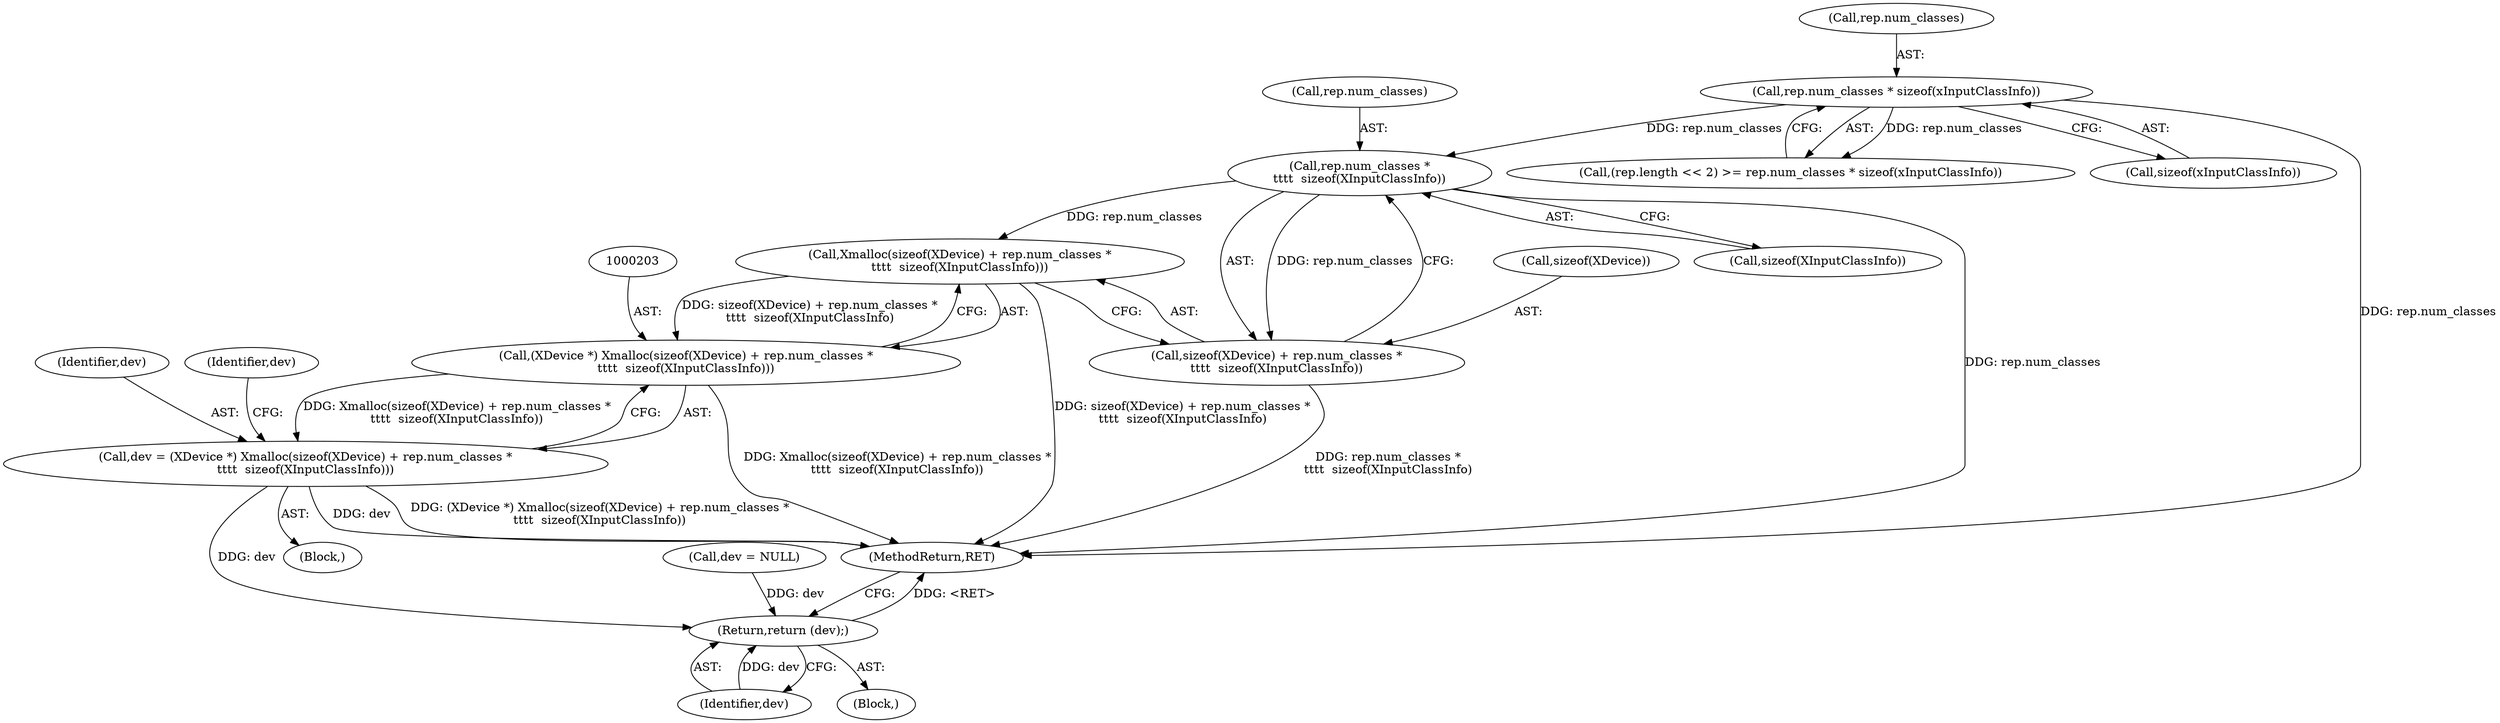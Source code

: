 digraph "0_libXi_19a9cd607de73947fcfb104682f203ffe4e1f4e5_3@API" {
"1000208" [label="(Call,rep.num_classes *\n\t\t\t\t  sizeof(XInputClassInfo))"];
"1000186" [label="(Call,rep.num_classes * sizeof(xInputClassInfo))"];
"1000204" [label="(Call,Xmalloc(sizeof(XDevice) + rep.num_classes *\n\t\t\t\t  sizeof(XInputClassInfo)))"];
"1000202" [label="(Call,(XDevice *) Xmalloc(sizeof(XDevice) + rep.num_classes *\n\t\t\t\t  sizeof(XInputClassInfo)))"];
"1000200" [label="(Call,dev = (XDevice *) Xmalloc(sizeof(XDevice) + rep.num_classes *\n\t\t\t\t  sizeof(XInputClassInfo)))"];
"1000242" [label="(Return,return (dev);)"];
"1000205" [label="(Call,sizeof(XDevice) + rep.num_classes *\n\t\t\t\t  sizeof(XInputClassInfo))"];
"1000219" [label="(Call,dev = NULL)"];
"1000200" [label="(Call,dev = (XDevice *) Xmalloc(sizeof(XDevice) + rep.num_classes *\n\t\t\t\t  sizeof(XInputClassInfo)))"];
"1000243" [label="(Identifier,dev)"];
"1000202" [label="(Call,(XDevice *) Xmalloc(sizeof(XDevice) + rep.num_classes *\n\t\t\t\t  sizeof(XInputClassInfo)))"];
"1000208" [label="(Call,rep.num_classes *\n\t\t\t\t  sizeof(XInputClassInfo))"];
"1000244" [label="(MethodReturn,RET)"];
"1000212" [label="(Call,sizeof(XInputClassInfo))"];
"1000105" [label="(Block,)"];
"1000201" [label="(Identifier,dev)"];
"1000180" [label="(Call,(rep.length << 2) >= rep.num_classes * sizeof(xInputClassInfo))"];
"1000206" [label="(Call,sizeof(XDevice))"];
"1000186" [label="(Call,rep.num_classes * sizeof(xInputClassInfo))"];
"1000242" [label="(Return,return (dev);)"];
"1000209" [label="(Call,rep.num_classes)"];
"1000187" [label="(Call,rep.num_classes)"];
"1000192" [label="(Block,)"];
"1000223" [label="(Identifier,dev)"];
"1000190" [label="(Call,sizeof(xInputClassInfo))"];
"1000204" [label="(Call,Xmalloc(sizeof(XDevice) + rep.num_classes *\n\t\t\t\t  sizeof(XInputClassInfo)))"];
"1000205" [label="(Call,sizeof(XDevice) + rep.num_classes *\n\t\t\t\t  sizeof(XInputClassInfo))"];
"1000208" -> "1000205"  [label="AST: "];
"1000208" -> "1000212"  [label="CFG: "];
"1000209" -> "1000208"  [label="AST: "];
"1000212" -> "1000208"  [label="AST: "];
"1000205" -> "1000208"  [label="CFG: "];
"1000208" -> "1000244"  [label="DDG: rep.num_classes"];
"1000208" -> "1000204"  [label="DDG: rep.num_classes"];
"1000208" -> "1000205"  [label="DDG: rep.num_classes"];
"1000186" -> "1000208"  [label="DDG: rep.num_classes"];
"1000186" -> "1000180"  [label="AST: "];
"1000186" -> "1000190"  [label="CFG: "];
"1000187" -> "1000186"  [label="AST: "];
"1000190" -> "1000186"  [label="AST: "];
"1000180" -> "1000186"  [label="CFG: "];
"1000186" -> "1000244"  [label="DDG: rep.num_classes"];
"1000186" -> "1000180"  [label="DDG: rep.num_classes"];
"1000204" -> "1000202"  [label="AST: "];
"1000204" -> "1000205"  [label="CFG: "];
"1000205" -> "1000204"  [label="AST: "];
"1000202" -> "1000204"  [label="CFG: "];
"1000204" -> "1000244"  [label="DDG: sizeof(XDevice) + rep.num_classes *\n\t\t\t\t  sizeof(XInputClassInfo)"];
"1000204" -> "1000202"  [label="DDG: sizeof(XDevice) + rep.num_classes *\n\t\t\t\t  sizeof(XInputClassInfo)"];
"1000202" -> "1000200"  [label="AST: "];
"1000203" -> "1000202"  [label="AST: "];
"1000200" -> "1000202"  [label="CFG: "];
"1000202" -> "1000244"  [label="DDG: Xmalloc(sizeof(XDevice) + rep.num_classes *\n\t\t\t\t  sizeof(XInputClassInfo))"];
"1000202" -> "1000200"  [label="DDG: Xmalloc(sizeof(XDevice) + rep.num_classes *\n\t\t\t\t  sizeof(XInputClassInfo))"];
"1000200" -> "1000192"  [label="AST: "];
"1000201" -> "1000200"  [label="AST: "];
"1000223" -> "1000200"  [label="CFG: "];
"1000200" -> "1000244"  [label="DDG: dev"];
"1000200" -> "1000244"  [label="DDG: (XDevice *) Xmalloc(sizeof(XDevice) + rep.num_classes *\n\t\t\t\t  sizeof(XInputClassInfo))"];
"1000200" -> "1000242"  [label="DDG: dev"];
"1000242" -> "1000105"  [label="AST: "];
"1000242" -> "1000243"  [label="CFG: "];
"1000243" -> "1000242"  [label="AST: "];
"1000244" -> "1000242"  [label="CFG: "];
"1000242" -> "1000244"  [label="DDG: <RET>"];
"1000243" -> "1000242"  [label="DDG: dev"];
"1000219" -> "1000242"  [label="DDG: dev"];
"1000206" -> "1000205"  [label="AST: "];
"1000205" -> "1000244"  [label="DDG: rep.num_classes *\n\t\t\t\t  sizeof(XInputClassInfo)"];
}
